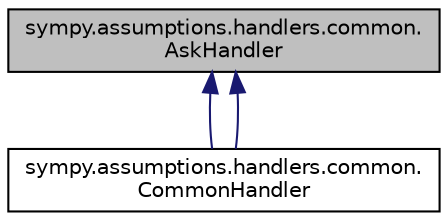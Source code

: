 digraph "sympy.assumptions.handlers.common.AskHandler"
{
 // LATEX_PDF_SIZE
  edge [fontname="Helvetica",fontsize="10",labelfontname="Helvetica",labelfontsize="10"];
  node [fontname="Helvetica",fontsize="10",shape=record];
  Node1 [label="sympy.assumptions.handlers.common.\lAskHandler",height=0.2,width=0.4,color="black", fillcolor="grey75", style="filled", fontcolor="black",tooltip=" "];
  Node1 -> Node2 [dir="back",color="midnightblue",fontsize="10",style="solid",fontname="Helvetica"];
  Node2 [label="sympy.assumptions.handlers.common.\lCommonHandler",height=0.2,width=0.4,color="black", fillcolor="white", style="filled",URL="$classsympy_1_1assumptions_1_1handlers_1_1common_1_1CommonHandler.html",tooltip=" "];
  Node1 -> Node2 [dir="back",color="midnightblue",fontsize="10",style="solid",fontname="Helvetica"];
}
